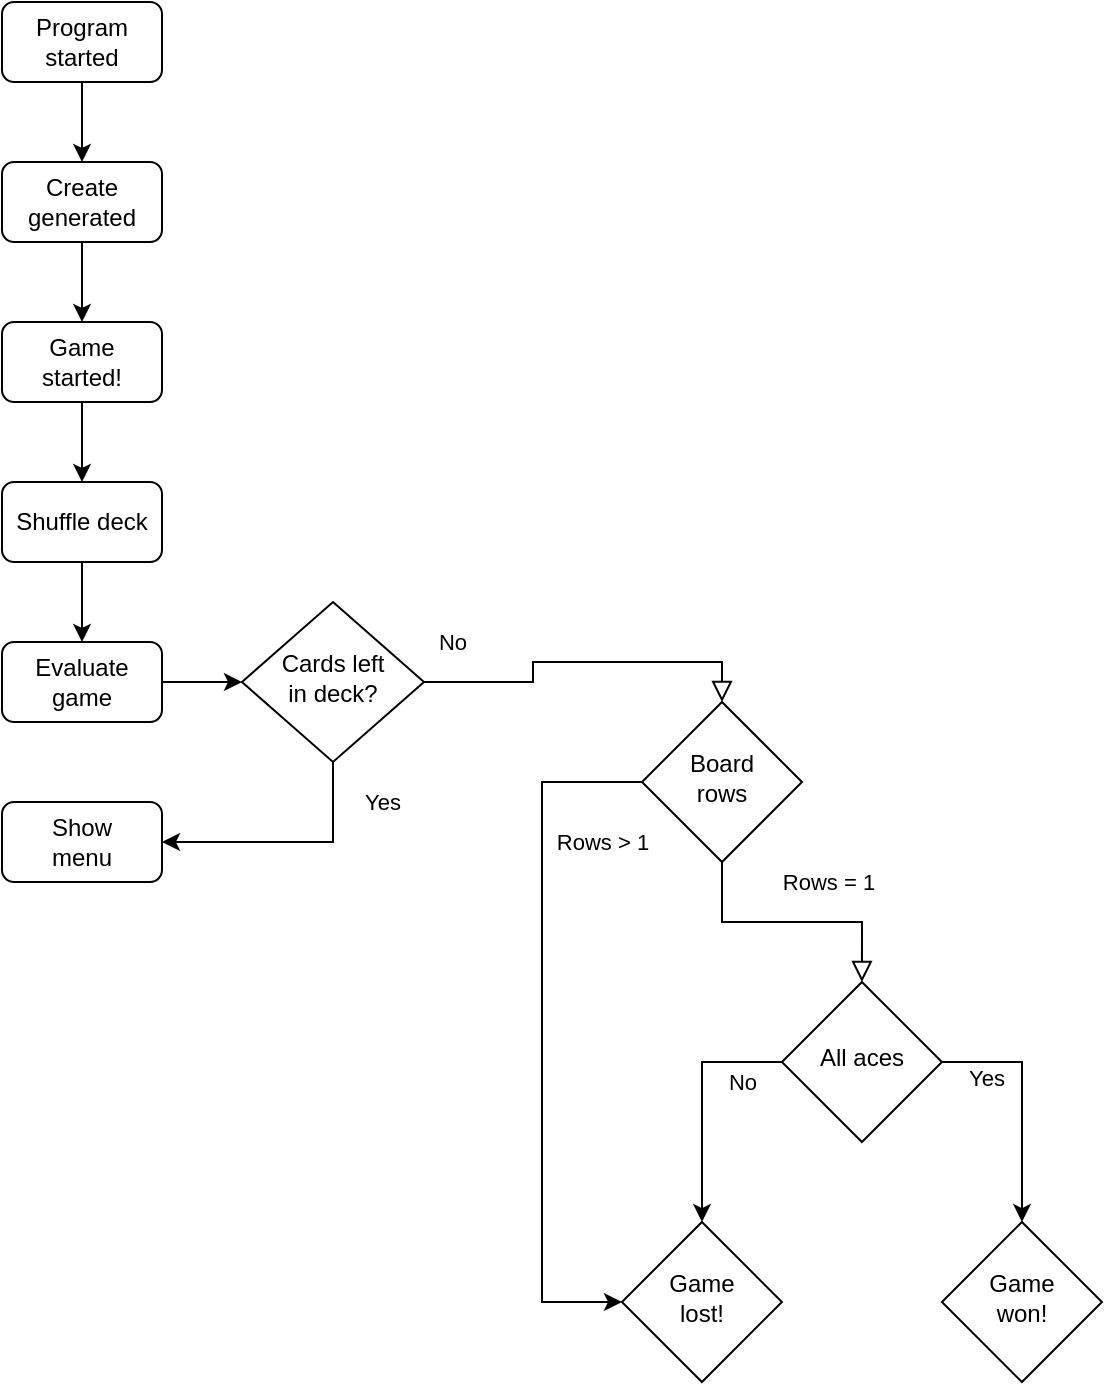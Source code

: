 <mxfile version="21.3.6" type="github">
  <diagram id="C5RBs43oDa-KdzZeNtuy" name="Page-1">
    <mxGraphModel dx="1185" dy="656" grid="1" gridSize="10" guides="1" tooltips="1" connect="1" arrows="1" fold="1" page="1" pageScale="1" pageWidth="827" pageHeight="1169" math="0" shadow="0">
      <root>
        <mxCell id="WIyWlLk6GJQsqaUBKTNV-0" />
        <mxCell id="WIyWlLk6GJQsqaUBKTNV-1" parent="WIyWlLk6GJQsqaUBKTNV-0" />
        <mxCell id="HrtiVOy2MkkOKKqFZ5dQ-19" value="" style="edgeStyle=orthogonalEdgeStyle;rounded=0;orthogonalLoop=1;jettySize=auto;html=1;targetPerimeterSpacing=0;strokeWidth=1;exitX=0;exitY=0.5;exitDx=0;exitDy=0;" edge="1" parent="WIyWlLk6GJQsqaUBKTNV-1" source="HrtiVOy2MkkOKKqFZ5dQ-13" target="HrtiVOy2MkkOKKqFZ5dQ-18">
          <mxGeometry relative="1" as="geometry" />
        </mxCell>
        <mxCell id="HrtiVOy2MkkOKKqFZ5dQ-25" value="No" style="edgeLabel;html=1;align=center;verticalAlign=middle;resizable=0;points=[];" vertex="1" connectable="0" parent="HrtiVOy2MkkOKKqFZ5dQ-19">
          <mxGeometry x="-0.113" relative="1" as="geometry">
            <mxPoint x="20" y="-3" as="offset" />
          </mxGeometry>
        </mxCell>
        <mxCell id="HrtiVOy2MkkOKKqFZ5dQ-30" value="" style="edgeStyle=orthogonalEdgeStyle;rounded=0;orthogonalLoop=1;jettySize=auto;html=1;" edge="1" parent="WIyWlLk6GJQsqaUBKTNV-1" source="WIyWlLk6GJQsqaUBKTNV-3" target="HrtiVOy2MkkOKKqFZ5dQ-29">
          <mxGeometry relative="1" as="geometry" />
        </mxCell>
        <mxCell id="WIyWlLk6GJQsqaUBKTNV-3" value="Game&lt;br&gt;started!" style="rounded=1;whiteSpace=wrap;html=1;fontSize=12;glass=0;strokeWidth=1;shadow=0;" parent="WIyWlLk6GJQsqaUBKTNV-1" vertex="1">
          <mxGeometry x="160" y="200" width="80" height="40" as="geometry" />
        </mxCell>
        <mxCell id="OMDD2kJfCFqf0KmdEkJI-1" style="edgeStyle=orthogonalEdgeStyle;rounded=0;orthogonalLoop=1;jettySize=auto;html=1;entryX=0.5;entryY=0;entryDx=0;entryDy=0;" parent="WIyWlLk6GJQsqaUBKTNV-1" source="WIyWlLk6GJQsqaUBKTNV-7" target="WIyWlLk6GJQsqaUBKTNV-3" edge="1">
          <mxGeometry relative="1" as="geometry" />
        </mxCell>
        <mxCell id="WIyWlLk6GJQsqaUBKTNV-7" value="Create generated" style="rounded=1;whiteSpace=wrap;html=1;fontSize=12;glass=0;strokeWidth=1;shadow=0;" parent="WIyWlLk6GJQsqaUBKTNV-1" vertex="1">
          <mxGeometry x="160" y="120" width="80" height="40" as="geometry" />
        </mxCell>
        <mxCell id="WIyWlLk6GJQsqaUBKTNV-8" value="No" style="rounded=0;html=1;jettySize=auto;orthogonalLoop=1;fontSize=11;endArrow=block;endFill=0;endSize=8;strokeWidth=1;shadow=0;labelBackgroundColor=none;edgeStyle=orthogonalEdgeStyle;entryX=0.5;entryY=0;entryDx=0;entryDy=0;" parent="WIyWlLk6GJQsqaUBKTNV-1" source="WIyWlLk6GJQsqaUBKTNV-10" target="HrtiVOy2MkkOKKqFZ5dQ-3" edge="1">
          <mxGeometry x="-0.847" y="20" relative="1" as="geometry">
            <mxPoint as="offset" />
            <mxPoint x="781" y="530" as="targetPoint" />
          </mxGeometry>
        </mxCell>
        <mxCell id="HrtiVOy2MkkOKKqFZ5dQ-35" style="edgeStyle=orthogonalEdgeStyle;rounded=0;orthogonalLoop=1;jettySize=auto;html=1;exitX=0.5;exitY=1;exitDx=0;exitDy=0;entryX=1;entryY=0.5;entryDx=0;entryDy=0;" edge="1" parent="WIyWlLk6GJQsqaUBKTNV-1" source="WIyWlLk6GJQsqaUBKTNV-10" target="HrtiVOy2MkkOKKqFZ5dQ-31">
          <mxGeometry relative="1" as="geometry" />
        </mxCell>
        <mxCell id="HrtiVOy2MkkOKKqFZ5dQ-36" value="Yes" style="edgeLabel;html=1;align=center;verticalAlign=middle;resizable=0;points=[];" vertex="1" connectable="0" parent="HrtiVOy2MkkOKKqFZ5dQ-35">
          <mxGeometry x="-0.408" y="-1" relative="1" as="geometry">
            <mxPoint x="25" y="-17" as="offset" />
          </mxGeometry>
        </mxCell>
        <mxCell id="WIyWlLk6GJQsqaUBKTNV-10" value="Cards left &lt;br&gt;in deck?" style="rhombus;whiteSpace=wrap;html=1;shadow=0;fontFamily=Helvetica;fontSize=12;align=center;strokeWidth=1;spacing=6;spacingTop=-4;" parent="WIyWlLk6GJQsqaUBKTNV-1" vertex="1">
          <mxGeometry x="280" y="340" width="91" height="80" as="geometry" />
        </mxCell>
        <mxCell id="HrtiVOy2MkkOKKqFZ5dQ-34" value="" style="edgeStyle=orthogonalEdgeStyle;rounded=0;orthogonalLoop=1;jettySize=auto;html=1;" edge="1" parent="WIyWlLk6GJQsqaUBKTNV-1" source="WIyWlLk6GJQsqaUBKTNV-12" target="WIyWlLk6GJQsqaUBKTNV-10">
          <mxGeometry relative="1" as="geometry" />
        </mxCell>
        <mxCell id="WIyWlLk6GJQsqaUBKTNV-12" value="Evaluate&lt;br&gt;game" style="rounded=1;whiteSpace=wrap;html=1;fontSize=12;glass=0;strokeWidth=1;shadow=0;" parent="WIyWlLk6GJQsqaUBKTNV-1" vertex="1">
          <mxGeometry x="160" y="360" width="80" height="40" as="geometry" />
        </mxCell>
        <mxCell id="HrtiVOy2MkkOKKqFZ5dQ-1" value="" style="edgeStyle=orthogonalEdgeStyle;rounded=0;orthogonalLoop=1;jettySize=auto;html=1;entryX=0.5;entryY=0;entryDx=0;entryDy=0;" edge="1" parent="WIyWlLk6GJQsqaUBKTNV-1" source="HrtiVOy2MkkOKKqFZ5dQ-0" target="WIyWlLk6GJQsqaUBKTNV-7">
          <mxGeometry relative="1" as="geometry">
            <mxPoint x="550" as="targetPoint" />
          </mxGeometry>
        </mxCell>
        <mxCell id="HrtiVOy2MkkOKKqFZ5dQ-0" value="Program started" style="rounded=1;whiteSpace=wrap;html=1;fontSize=12;glass=0;strokeWidth=1;shadow=0;" vertex="1" parent="WIyWlLk6GJQsqaUBKTNV-1">
          <mxGeometry x="160" y="40" width="80" height="40" as="geometry" />
        </mxCell>
        <mxCell id="HrtiVOy2MkkOKKqFZ5dQ-3" value="Board&lt;br&gt;rows" style="rhombus;whiteSpace=wrap;html=1;shadow=0;fontFamily=Helvetica;fontSize=12;align=center;strokeWidth=1;spacing=6;spacingTop=-4;" vertex="1" parent="WIyWlLk6GJQsqaUBKTNV-1">
          <mxGeometry x="480" y="390" width="80" height="80" as="geometry" />
        </mxCell>
        <mxCell id="HrtiVOy2MkkOKKqFZ5dQ-9" value="Rows = 1" style="rounded=0;html=1;jettySize=auto;orthogonalLoop=1;fontSize=11;endArrow=block;endFill=0;endSize=8;strokeWidth=1;shadow=0;labelBackgroundColor=none;edgeStyle=orthogonalEdgeStyle;exitX=0.5;exitY=1;exitDx=0;exitDy=0;entryX=0.5;entryY=0;entryDx=0;entryDy=0;" edge="1" parent="WIyWlLk6GJQsqaUBKTNV-1" source="HrtiVOy2MkkOKKqFZ5dQ-3" target="HrtiVOy2MkkOKKqFZ5dQ-13">
          <mxGeometry x="0.268" y="20" relative="1" as="geometry">
            <mxPoint as="offset" />
            <mxPoint x="429.97" y="585" as="sourcePoint" />
            <mxPoint x="609.97" y="575" as="targetPoint" />
          </mxGeometry>
        </mxCell>
        <mxCell id="HrtiVOy2MkkOKKqFZ5dQ-10" value="Rows &amp;gt; 1" style="endArrow=classic;html=1;rounded=0;shadow=0;edgeStyle=orthogonalEdgeStyle;horizontal=1;strokeColor=default;entryX=0;entryY=0.5;entryDx=0;entryDy=0;exitX=0;exitY=0.5;exitDx=0;exitDy=0;" edge="1" parent="WIyWlLk6GJQsqaUBKTNV-1" source="HrtiVOy2MkkOKKqFZ5dQ-3" target="HrtiVOy2MkkOKKqFZ5dQ-18">
          <mxGeometry x="-0.544" y="30" relative="1" as="geometry">
            <mxPoint x="460" y="400" as="sourcePoint" />
            <mxPoint x="379.97" y="465" as="targetPoint" />
            <Array as="points">
              <mxPoint x="430" y="430" />
              <mxPoint x="430" y="690" />
            </Array>
            <mxPoint as="offset" />
          </mxGeometry>
        </mxCell>
        <mxCell id="HrtiVOy2MkkOKKqFZ5dQ-17" value="" style="edgeStyle=orthogonalEdgeStyle;rounded=0;orthogonalLoop=1;jettySize=auto;html=1;exitX=1;exitY=0.5;exitDx=0;exitDy=0;" edge="1" parent="WIyWlLk6GJQsqaUBKTNV-1" source="HrtiVOy2MkkOKKqFZ5dQ-13" target="HrtiVOy2MkkOKKqFZ5dQ-16">
          <mxGeometry relative="1" as="geometry" />
        </mxCell>
        <mxCell id="HrtiVOy2MkkOKKqFZ5dQ-26" value="Yes" style="edgeLabel;html=1;align=center;verticalAlign=middle;resizable=0;points=[];" vertex="1" connectable="0" parent="HrtiVOy2MkkOKKqFZ5dQ-17">
          <mxGeometry x="0.046" relative="1" as="geometry">
            <mxPoint x="-18" y="-15" as="offset" />
          </mxGeometry>
        </mxCell>
        <mxCell id="HrtiVOy2MkkOKKqFZ5dQ-13" value="All aces" style="rhombus;whiteSpace=wrap;html=1;shadow=0;fontFamily=Helvetica;fontSize=12;align=center;strokeWidth=1;spacing=6;spacingTop=-4;" vertex="1" parent="WIyWlLk6GJQsqaUBKTNV-1">
          <mxGeometry x="549.97" y="530" width="80" height="80" as="geometry" />
        </mxCell>
        <mxCell id="HrtiVOy2MkkOKKqFZ5dQ-16" value="Game&lt;br&gt;won!" style="rhombus;whiteSpace=wrap;html=1;shadow=0;fontFamily=Helvetica;fontSize=12;align=center;strokeWidth=1;spacing=6;spacingTop=-4;" vertex="1" parent="WIyWlLk6GJQsqaUBKTNV-1">
          <mxGeometry x="629.97" y="650" width="80" height="80" as="geometry" />
        </mxCell>
        <mxCell id="HrtiVOy2MkkOKKqFZ5dQ-18" value="Game&lt;br&gt;lost!" style="rhombus;whiteSpace=wrap;html=1;shadow=0;strokeWidth=1;spacing=6;spacingTop=-4;" vertex="1" parent="WIyWlLk6GJQsqaUBKTNV-1">
          <mxGeometry x="469.97" y="650" width="80" height="80" as="geometry" />
        </mxCell>
        <mxCell id="HrtiVOy2MkkOKKqFZ5dQ-32" value="" style="edgeStyle=orthogonalEdgeStyle;rounded=0;orthogonalLoop=1;jettySize=auto;html=1;entryX=0.5;entryY=0;entryDx=0;entryDy=0;" edge="1" parent="WIyWlLk6GJQsqaUBKTNV-1" source="HrtiVOy2MkkOKKqFZ5dQ-29" target="WIyWlLk6GJQsqaUBKTNV-12">
          <mxGeometry relative="1" as="geometry" />
        </mxCell>
        <mxCell id="HrtiVOy2MkkOKKqFZ5dQ-29" value="Shuffle deck" style="whiteSpace=wrap;html=1;rounded=1;glass=0;strokeWidth=1;shadow=0;" vertex="1" parent="WIyWlLk6GJQsqaUBKTNV-1">
          <mxGeometry x="160" y="280" width="80" height="40" as="geometry" />
        </mxCell>
        <mxCell id="HrtiVOy2MkkOKKqFZ5dQ-31" value="Show&lt;br&gt;menu" style="whiteSpace=wrap;html=1;rounded=1;glass=0;strokeWidth=1;shadow=0;" vertex="1" parent="WIyWlLk6GJQsqaUBKTNV-1">
          <mxGeometry x="160" y="440" width="80" height="40" as="geometry" />
        </mxCell>
      </root>
    </mxGraphModel>
  </diagram>
</mxfile>
